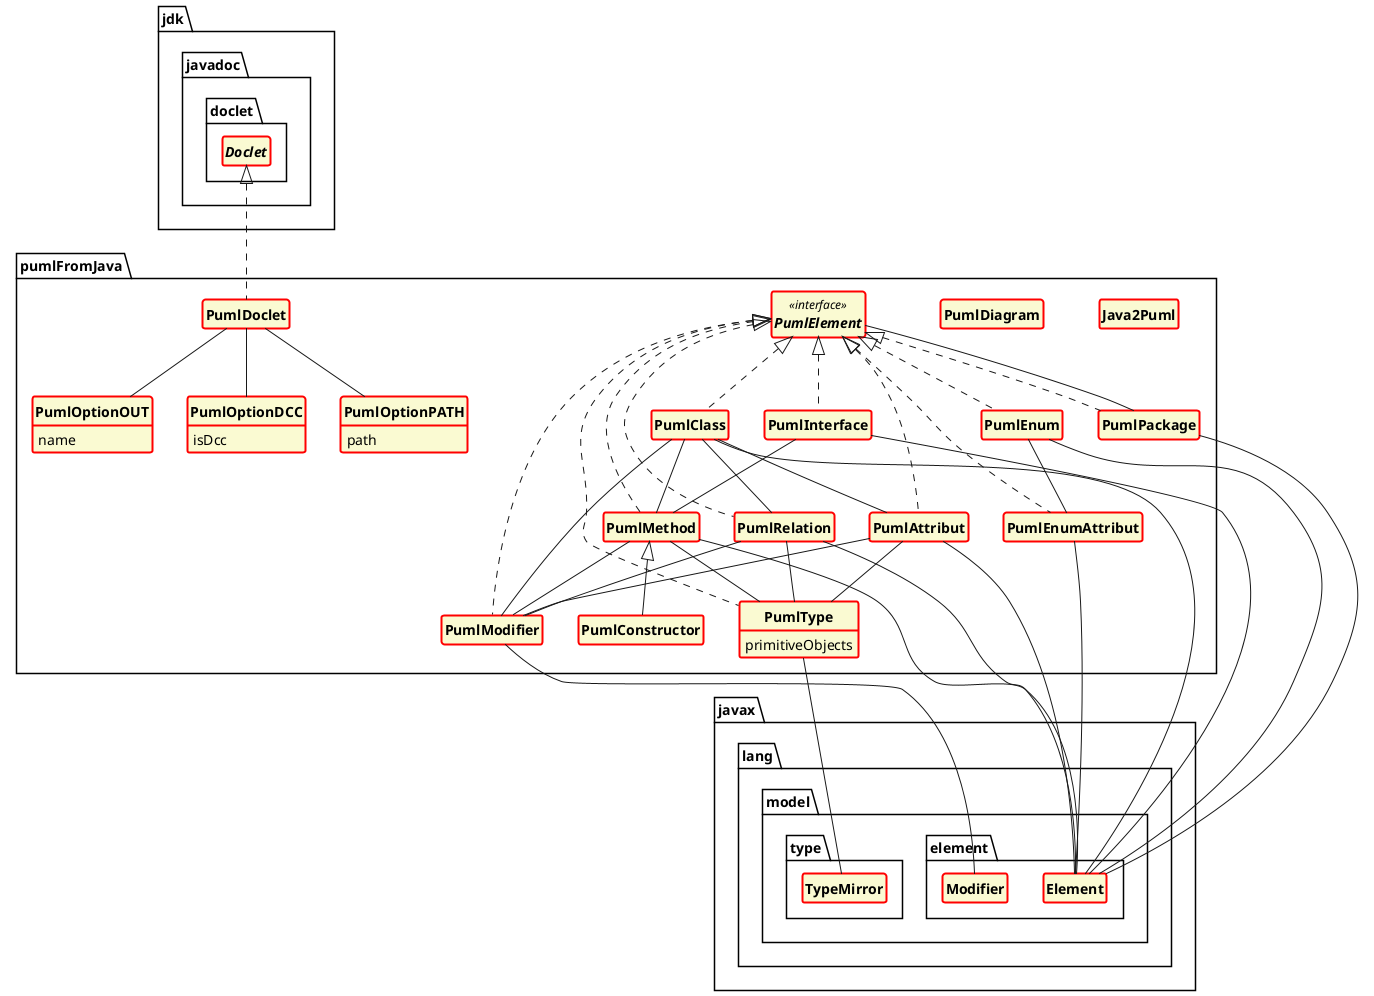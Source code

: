 @startuml

'Code généré automatiquement ;>
skinparam style strictuml
hide empty members
skinparam classAttributeIconSize 0
skinparam classFontStyle Bold
skinparam classbackgroundColor LightGoldenRodYellow
skinparam classbordercolor red
skinparam classattribute none
skinparam classborderthickness 2


class pumlFromJava.Java2Puml {
}

class pumlFromJava.PumlDiagram {
}

interface pumlFromJava.PumlElement <<interface>>  {}

class pumlFromJava.PumlEnumAttribut implements pumlFromJava.PumlElement {
}
	PumlEnumAttribut -- javax.lang.model.element.Element

class pumlFromJava.PumlInterface implements pumlFromJava.PumlElement {
}
	PumlInterface -- javax.lang.model.element.Element
	PumlInterface -- pumlFromJava.PumlMethod

class pumlFromJava.PumlPackage implements pumlFromJava.PumlElement {
}
	PumlPackage -- javax.lang.model.element.Element
	PumlPackage -- pumlFromJava.PumlElement

class pumlFromJava.PumlConstructor extends pumlFromJava.PumlMethod {
}

class pumlFromJava.PumlDoclet implements jdk.javadoc.doclet.Doclet {
}
	PumlDoclet -- pumlFromJava.PumlOptionPATH
	PumlDoclet -- pumlFromJava.PumlOptionOUT
	PumlDoclet -- pumlFromJava.PumlOptionDCC

class pumlFromJava.PumlOptionPATH implements jdk.javadoc.doclet.Doclet.Option {
	path
}

class pumlFromJava.PumlOptionOUT implements jdk.javadoc.doclet.Doclet.Option {
	name
}

class pumlFromJava.PumlOptionDCC implements jdk.javadoc.doclet.Doclet.Option {
	isDcc
}

class pumlFromJava.PumlEnum implements pumlFromJava.PumlElement {
}
	PumlEnum -- javax.lang.model.element.Element
	PumlEnum -- pumlFromJava.PumlEnumAttribut

class pumlFromJava.PumlClass implements pumlFromJava.PumlElement {
}
	PumlClass -- javax.lang.model.element.Element
	PumlClass -- pumlFromJava.PumlAttribut
	PumlClass -- pumlFromJava.PumlMethod
	PumlClass -- pumlFromJava.PumlRelation
	PumlClass -- pumlFromJava.PumlModifier

class pumlFromJava.PumlMethod implements pumlFromJava.PumlElement {
}
	PumlMethod -- pumlFromJava.PumlType
	PumlMethod -- javax.lang.model.element.Element
	PumlMethod -- pumlFromJava.PumlModifier

class pumlFromJava.PumlAttribut implements pumlFromJava.PumlElement {
}
	PumlAttribut -- javax.lang.model.element.Element
	PumlAttribut -- pumlFromJava.PumlType
	PumlAttribut -- pumlFromJava.PumlModifier

class pumlFromJava.PumlRelation implements pumlFromJava.PumlElement {
}
	PumlRelation -- javax.lang.model.element.Element
	PumlRelation -- pumlFromJava.PumlType
	PumlRelation -- pumlFromJava.PumlModifier

class pumlFromJava.PumlModifier implements pumlFromJava.PumlElement {
}
	PumlModifier -- javax.lang.model.element.Modifier

class pumlFromJava.PumlType implements pumlFromJava.PumlElement {
	primitiveObjects
}
	PumlType -- javax.lang.model.type.TypeMirror



@enduml